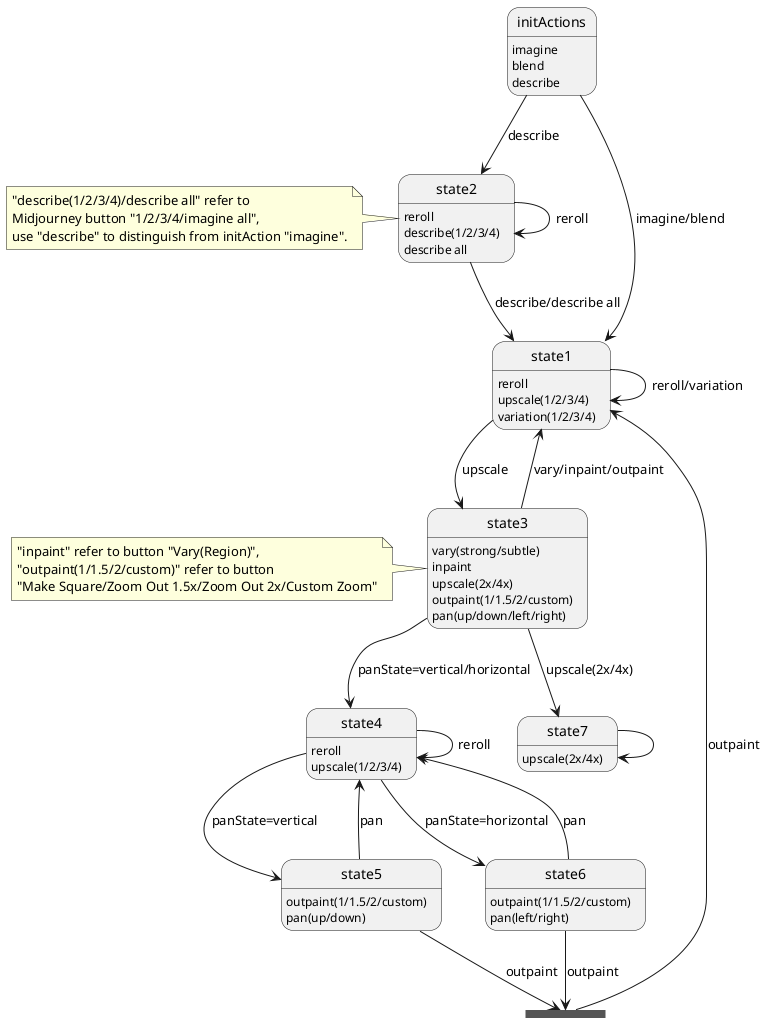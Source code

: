 @startuml
state initActions{
  initActions : imagine
  initActions : blend
  initActions : describe
}

state state1 {
  state1 : reroll
  state1 : upscale(1/2/3/4)
  state1 : variation(1/2/3/4)
}

state state2 {
  state2 : reroll
  state2 : describe(1/2/3/4)
  state2 : describe all
}
note left of state2
  "describe(1/2/3/4)/describe all" refer to
  Midjourney button "1/2/3/4/imagine all",
  use "describe" to distinguish from initAction "imagine".
end note

state state3 {
  state3: vary(strong/subtle)
  state3: inpaint
  state3: upscale(2x/4x)
  state3: outpaint(1/1.5/2/custom)
  state3: pan(up/down/left/right)
}
note left of state3
  "inpaint" refer to button "Vary(Region)",
  "outpaint(1/1.5/2/custom)" refer to button
  "Make Square/Zoom Out 1.5x/Zoom Out 2x/Custom Zoom"
end note

state state4 {
  state4: reroll
  state4: upscale(1/2/3/4)
}

state state5 {
  state5: outpaint(1/1.5/2/custom)
  state5: pan(up/down)
}

state state6 {
  state6: outpaint(1/1.5/2/custom)
  state6: pan(left/right)
}

state join <<join>>

state state7 {
  state7: upscale(2x/4x)
}

initActions --> state1 : imagine/blend
initActions --> state2 : describe

state1 --> state1 : reroll/variation
state1 --> state3 : upscale

state2 --> state2 : reroll
state2 --> state1 : describe/describe all

state3 --> state1 : vary/inpaint/outpaint
state3 --> state4 : panState=vertical/horizontal
state3 --> state7 : upscale(2x/4x)

state4 --> state4 : reroll
state4 --> state5 : panState=vertical
state4 --> state6 : panState=horizontal

state5 --> state4 : pan
state6 --> state4 : pan

state5 --> join : outpaint
state6 --> join : outpaint

join --> state1 : outpaint

state7 --> state7
@enduml